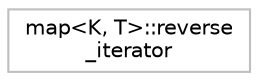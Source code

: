 digraph "Graphical Class Hierarchy"
{
 // INTERACTIVE_SVG=YES
  bgcolor="transparent";
  edge [fontname="Helvetica",fontsize="10",labelfontname="Helvetica",labelfontsize="10"];
  node [fontname="Helvetica",fontsize="10",shape=record];
  rankdir="LR";
  Node1 [label="map\<K, T\>::reverse\l_iterator",height=0.2,width=0.4,color="grey75",tooltip="STL iterator class. "];
}
